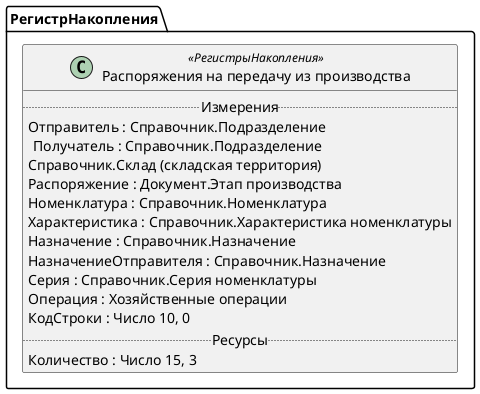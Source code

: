 ﻿@startuml РаспоряженияНаПередачуИзПроизводства
'!include templates.wsd
'..\include templates.wsd
class РегистрНакопления.РаспоряженияНаПередачуИзПроизводства as "Распоряжения на передачу из производства" <<РегистрыНакопления>>
{
..Измерения..
Отправитель : Справочник.Подразделение
Получатель : Справочник.Подразделение\rСправочник.Склад (складская территория)
Распоряжение : Документ.Этап производства
Номенклатура : Справочник.Номенклатура
Характеристика : Справочник.Характеристика номенклатуры
Назначение : Справочник.Назначение
НазначениеОтправителя : Справочник.Назначение
Серия : Справочник.Серия номенклатуры
Операция : Хозяйственные операции
КодСтроки : Число 10, 0
..Ресурсы..
Количество : Число 15, 3
}
@enduml
